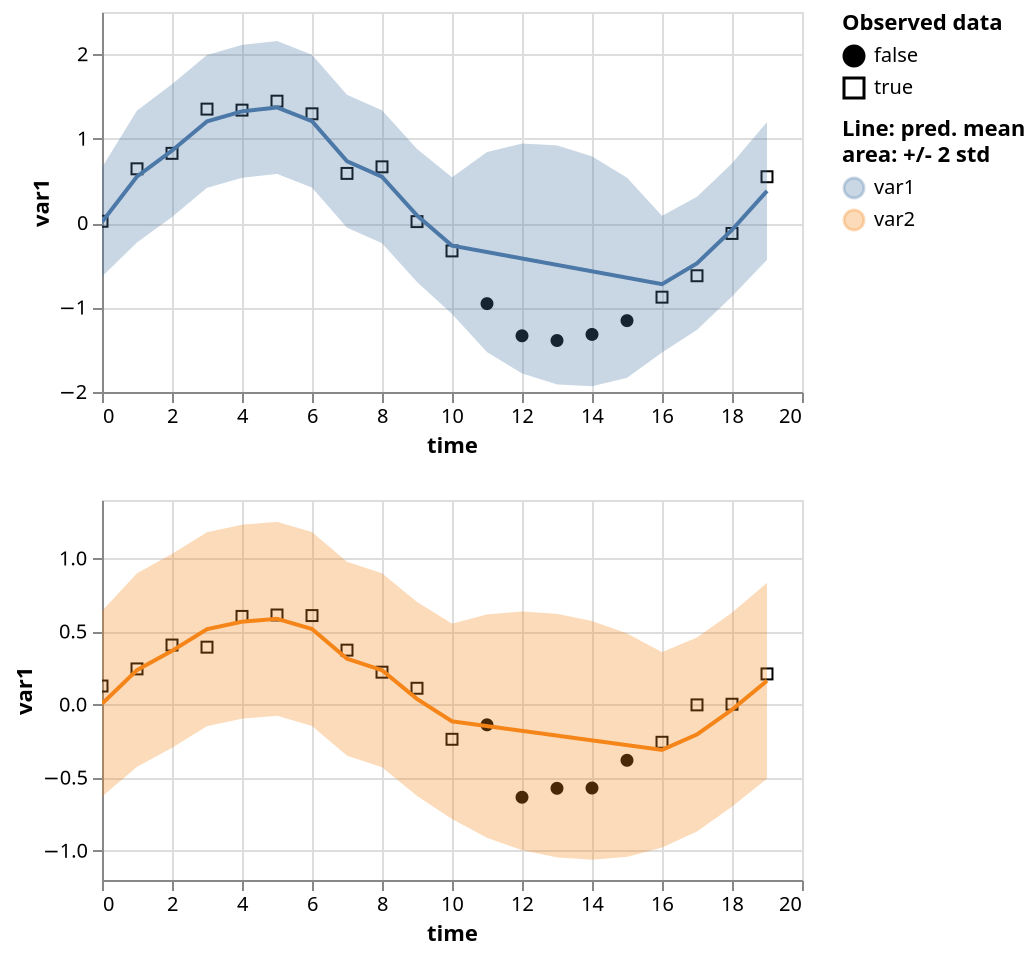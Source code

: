 {
  "$schema": "https://vega.github.io/schema/vega-lite/v5.2.0.json",
  "config": {
    "view": {
      "continuousHeight": 300,
      "continuousWidth": 400
    }
  },
  "datasets": {
    "data-48b700245a045a6c362f2d606ef0e6f8": [
      {
        "err_high": 0.6409844160079956,
        "err_low": -0.6292216777801514,
        "is_present": true,
        "mean": 0.005881383549422026,
        "std": 0.31755152344703674,
        "time": 0,
        "value": 0.12720024585723877,
        "variable": "var2"
      },
      {
        "err_high": 0.8987842798233032,
        "err_low": -0.4256932735443115,
        "is_present": true,
        "mean": 0.23654548823833466,
        "std": 0.3311193883419037,
        "time": 1,
        "value": 0.24430516362190247,
        "variable": "var2"
      },
      {
        "err_high": 1.0315284729003906,
        "err_low": -0.29536697268486023,
        "is_present": true,
        "mean": 0.3680807650089264,
        "std": 0.3317238688468933,
        "time": 2,
        "value": 0.4076557159423828,
        "variable": "var2"
      },
      {
        "err_high": 1.1797749996185303,
        "err_low": -0.14723050594329834,
        "is_present": true,
        "mean": 0.516272246837616,
        "std": 0.33175137639045715,
        "time": 3,
        "value": 0.39302122592926025,
        "variable": "var2"
      },
      {
        "err_high": 1.230823278427124,
        "err_low": -0.0961872935295105,
        "is_present": true,
        "mean": 0.5673179626464844,
        "std": 0.33175262808799744,
        "time": 4,
        "value": 0.6035228371620178,
        "variable": "var2"
      },
      {
        "err_high": 1.2505959272384644,
        "err_low": -0.07641482353210449,
        "is_present": true,
        "mean": 0.5870905518531799,
        "std": 0.3317526876926422,
        "time": 5,
        "value": 0.6132457256317139,
        "variable": "var2"
      },
      {
        "err_high": 1.1807115077972412,
        "err_low": -0.1462993025779724,
        "is_present": true,
        "mean": 0.517206072807312,
        "std": 0.3317526876926422,
        "time": 6,
        "value": 0.6092246770858765,
        "variable": "var2"
      },
      {
        "err_high": 0.977389395236969,
        "err_low": -0.34962230920791626,
        "is_present": true,
        "mean": 0.31388354301452637,
        "std": 0.3317529261112213,
        "time": 7,
        "value": 0.37274307012557983,
        "variable": "var2"
      },
      {
        "err_high": 0.8986887335777283,
        "err_low": -0.4283425211906433,
        "is_present": true,
        "mean": 0.2351730912923813,
        "std": 0.3317578136920929,
        "time": 8,
        "value": 0.2218995988368988,
        "variable": "var2"
      },
      {
        "err_high": 0.7024391889572144,
        "err_low": -0.6250216960906982,
        "is_present": true,
        "mean": 0.03870875760912895,
        "std": 0.33186522126197815,
        "time": 9,
        "value": 0.11189596354961395,
        "variable": "var2"
      },
      {
        "err_high": 0.5539984703063965,
        "err_low": -0.782865047454834,
        "is_present": true,
        "mean": -0.11443331092596054,
        "std": 0.3342158794403076,
        "time": 10,
        "value": -0.23723864555358887,
        "variable": "var2"
      },
      {
        "err_high": 0.6174440383911133,
        "err_low": -0.9114327430725098,
        "is_present": false,
        "mean": -0.14699436724185944,
        "std": 0.38221919536590576,
        "time": 11,
        "value": -0.1382264792919159,
        "variable": "var2"
      },
      {
        "err_high": 0.6370872259140015,
        "err_low": -0.9961980581283569,
        "is_present": false,
        "mean": -0.17955541610717773,
        "std": 0.4083213210105896,
        "time": 12,
        "value": -0.6338081955909729,
        "variable": "var2"
      },
      {
        "err_high": 0.6212011575698853,
        "err_low": -1.0454341173171997,
        "is_present": false,
        "mean": -0.21211646497249603,
        "std": 0.41665881872177124,
        "time": 13,
        "value": -0.5726418495178223,
        "variable": "var2"
      },
      {
        "err_high": 0.5719653367996216,
        "err_low": -1.0613203048706055,
        "is_present": false,
        "mean": -0.24467751383781433,
        "std": 0.40832141041755676,
        "time": 14,
        "value": -0.5706967711448669,
        "variable": "var2"
      },
      {
        "err_high": 0.48720023036003113,
        "err_low": -1.0416773557662964,
        "is_present": false,
        "mean": -0.2772385776042938,
        "std": 0.3822194039821625,
        "time": 15,
        "value": -0.3810349106788635,
        "variable": "var2"
      },
      {
        "err_high": 0.3586329221725464,
        "err_low": -0.9782321453094482,
        "is_present": true,
        "mean": -0.3097996115684509,
        "std": 0.33421626687049866,
        "time": 16,
        "value": -0.25763559341430664,
        "variable": "var2"
      },
      {
        "err_high": 0.45975151658058167,
        "err_low": -0.8677365779876709,
        "is_present": true,
        "mean": -0.20399251580238342,
        "std": 0.33187201619148254,
        "time": 17,
        "value": -0.0019041597843170166,
        "variable": "var2"
      },
      {
        "err_high": 0.6295068264007568,
        "err_low": -0.6981137990951538,
        "is_present": true,
        "mean": -0.03430350124835968,
        "std": 0.33190515637397766,
        "time": 18,
        "value": 0.0025967112742364407,
        "variable": "var2"
      },
      {
        "err_high": 0.8331906795501709,
        "err_low": -0.5066992044448853,
        "is_present": true,
        "mean": 0.16324570775032043,
        "std": 0.33497247099876404,
        "time": 19,
        "value": 0.20999084413051605,
        "variable": "var2"
      }
    ],
    "data-98c0c474db0967964b1955b0404e15d5": [
      {
        "err_high": 0.6604620218276978,
        "err_low": -0.633015513420105,
        "is_present": true,
        "mean": 0.013723227195441723,
        "std": 0.3233693838119507,
        "time": 0,
        "value": 0.021839765831828117,
        "variable": "var1"
      },
      {
        "err_high": 1.3329253196716309,
        "err_low": -0.22904640436172485,
        "is_present": true,
        "mean": 0.5519394278526306,
        "std": 0.39049291610717773,
        "time": 1,
        "value": 0.6430203914642334,
        "variable": "var1"
      },
      {
        "err_high": 1.6454076766967773,
        "err_low": 0.07230252027511597,
        "is_present": true,
        "mean": 0.8588550686836243,
        "std": 0.39327627420425415,
        "time": 2,
        "value": 0.8260316848754883,
        "variable": "var1"
      },
      {
        "err_high": 1.9914401769638062,
        "err_low": 0.41783010959625244,
        "is_present": true,
        "mean": 1.2046351432800293,
        "std": 0.3934025168418884,
        "time": 3,
        "value": 1.3499749898910522,
        "variable": "var1"
      },
      {
        "err_high": 2.110558271408081,
        "err_low": 0.5369252562522888,
        "is_present": true,
        "mean": 1.3237417936325073,
        "std": 0.39340826869010925,
        "time": 4,
        "value": 1.3380087614059448,
        "variable": "var1"
      },
      {
        "err_high": 2.1566948890686035,
        "err_low": 0.5830609202384949,
        "is_present": true,
        "mean": 1.3698779344558716,
        "std": 0.39340850710868835,
        "time": 5,
        "value": 1.4440544843673706,
        "variable": "var1"
      },
      {
        "err_high": 1.993631362915039,
        "err_low": 0.419996976852417,
        "is_present": true,
        "mean": 1.206814169883728,
        "std": 0.3934085965156555,
        "time": 6,
        "value": 1.2944588661193848,
        "variable": "var1"
      },
      {
        "err_high": 1.519214153289795,
        "err_low": -0.054424285888671875,
        "is_present": true,
        "mean": 0.7323949337005615,
        "std": 0.3934096097946167,
        "time": 7,
        "value": 0.5884935855865479,
        "variable": "var1"
      },
      {
        "err_high": 1.3356013298034668,
        "err_low": -0.2381269335746765,
        "is_present": true,
        "mean": 0.5487371683120728,
        "std": 0.39343205094337463,
        "time": 8,
        "value": 0.6665701270103455,
        "variable": "var1"
      },
      {
        "err_high": 0.8781703114509583,
        "err_low": -0.6975294947624207,
        "is_present": true,
        "mean": 0.09032043069601059,
        "std": 0.3939249515533447,
        "time": 9,
        "value": 0.017695942893624306,
        "variable": "var1"
      },
      {
        "err_high": 0.5421895384788513,
        "err_low": -1.07621169090271,
        "is_present": true,
        "mean": -0.26701104640960693,
        "std": 0.4046002924442291,
        "time": 10,
        "value": -0.32921695709228516,
        "variable": "var1"
      },
      {
        "err_high": 0.8418214321136475,
        "err_low": -1.5277950763702393,
        "is_present": false,
        "mean": -0.3429868519306183,
        "std": 0.5924041271209717,
        "time": 11,
        "value": -0.9536969661712646,
        "variable": "var1"
      },
      {
        "err_high": 0.9423420429229736,
        "err_low": -1.7802672386169434,
        "is_present": false,
        "mean": -0.41896259784698486,
        "std": 0.6806523203849792,
        "time": 12,
        "value": -1.334449291229248,
        "variable": "var1"
      },
      {
        "err_high": 0.9203156232833862,
        "err_low": -1.9101923704147339,
        "is_present": false,
        "mean": -0.4949384033679962,
        "std": 0.70762699842453,
        "time": 13,
        "value": -1.3903735876083374,
        "variable": "var1"
      },
      {
        "err_high": 0.7903910875320435,
        "err_low": -1.932219386100769,
        "is_present": false,
        "mean": -0.5709141492843628,
        "std": 0.6806526184082031,
        "time": 14,
        "value": -1.3181822299957275,
        "variable": "var1"
      },
      {
        "err_high": 0.537919819355011,
        "err_low": -1.8316998481750488,
        "is_present": false,
        "mean": -0.6468899846076965,
        "std": 0.5924049019813538,
        "time": 15,
        "value": -1.155019998550415,
        "variable": "var1"
      },
      {
        "err_high": 0.0863383412361145,
        "err_low": -1.5320699214935303,
        "is_present": true,
        "mean": -0.7228657603263855,
        "std": 0.40460205078125,
        "time": 16,
        "value": -0.8769981265068054,
        "variable": "var1"
      },
      {
        "err_high": 0.31192973256111145,
        "err_low": -1.26389479637146,
        "is_present": true,
        "mean": -0.47598251700401306,
        "std": 0.39395612478256226,
        "time": 17,
        "value": -0.6234303712844849,
        "variable": "var1"
      },
      {
        "err_high": 0.7081747055053711,
        "err_low": -0.8682577610015869,
        "is_present": true,
        "mean": -0.08004149794578552,
        "std": 0.3941081166267395,
        "time": 18,
        "value": -0.1223888099193573,
        "variable": "var1"
      },
      {
        "err_high": 1.1968915462493896,
        "err_low": -0.43507835268974304,
        "is_present": true,
        "mean": 0.3809066116809845,
        "std": 0.40799248218536377,
        "time": 19,
        "value": 0.5490113496780396,
        "variable": "var1"
      }
    ]
  },
  "params": [
    {
      "bind": "scales",
      "name": "param_17",
      "select": {
        "encodings": [
          "x"
        ],
        "type": "interval"
      },
      "views": [
        "view_7",
        "view_8"
      ]
    }
  ],
  "vconcat": [
    {
      "data": {
        "name": "data-98c0c474db0967964b1955b0404e15d5"
      },
      "hconcat": [
        {
          "height": 190,
          "layer": [
            {
              "encoding": {
                "fill": {
                  "field": "is_present",
                  "legend": {
                    "title": [
                      "Observed data"
                    ]
                  },
                  "scale": {
                    "range": [
                      "black",
                      "#ffffff00"
                    ]
                  },
                  "type": "nominal"
                },
                "shape": {
                  "field": "is_present",
                  "type": "nominal"
                },
                "x": {
                  "axis": {
                    "domain": true,
                    "labels": true,
                    "ticks": true,
                    "title": "time"
                  },
                  "field": "time",
                  "type": "quantitative"
                },
                "y": {
                  "field": "value",
                  "scale": {
                    "zero": false
                  },
                  "title": "var1",
                  "type": "quantitative"
                }
              },
              "mark": {
                "color": "black",
                "fillOpacity": 1,
                "strokeWidth": 1,
                "type": "point"
              }
            },
            {
              "encoding": {
                "color": {
                  "field": "variable",
                  "legend": {
                    "title": [
                      "Line: pred. mean",
                      "area: +/- 2 std"
                    ]
                  },
                  "type": "nominal"
                },
                "x": {
                  "field": "time",
                  "type": "quantitative"
                },
                "y": {
                  "field": "err_low",
                  "scale": {
                    "zero": false
                  },
                  "title": "var1",
                  "type": "quantitative"
                },
                "y2": {
                  "field": "err_high"
                }
              },
              "mark": "errorband",
              "name": "view_7"
            },
            {
              "encoding": {
                "color": {
                  "field": "variable",
                  "type": "nominal"
                },
                "x": {
                  "field": "time",
                  "type": "quantitative"
                },
                "y": {
                  "field": "mean",
                  "scale": {
                    "zero": false
                  },
                  "title": "var1",
                  "type": "quantitative"
                }
              },
              "mark": "line"
            }
          ],
          "title": "",
          "width": 350
        }
      ]
    },
    {
      "data": {
        "name": "data-48b700245a045a6c362f2d606ef0e6f8"
      },
      "hconcat": [
        {
          "height": 190,
          "layer": [
            {
              "encoding": {
                "fill": {
                  "field": "is_present",
                  "legend": {
                    "title": [
                      "Observed data"
                    ]
                  },
                  "scale": {
                    "range": [
                      "black",
                      "#ffffff00"
                    ]
                  },
                  "type": "nominal"
                },
                "shape": {
                  "field": "is_present",
                  "type": "nominal"
                },
                "x": {
                  "axis": {
                    "domain": true,
                    "labels": true,
                    "ticks": true,
                    "title": "time"
                  },
                  "field": "time",
                  "type": "quantitative"
                },
                "y": {
                  "field": "value",
                  "scale": {
                    "zero": false
                  },
                  "title": "var1",
                  "type": "quantitative"
                }
              },
              "mark": {
                "color": "black",
                "fillOpacity": 1,
                "strokeWidth": 1,
                "type": "point"
              }
            },
            {
              "encoding": {
                "color": {
                  "field": "variable",
                  "legend": {
                    "title": [
                      "Line: pred. mean",
                      "area: +/- 2 std"
                    ]
                  },
                  "type": "nominal"
                },
                "x": {
                  "field": "time",
                  "type": "quantitative"
                },
                "y": {
                  "field": "err_low",
                  "scale": {
                    "zero": false
                  },
                  "title": "var1",
                  "type": "quantitative"
                },
                "y2": {
                  "field": "err_high"
                }
              },
              "mark": "errorband",
              "name": "view_8"
            },
            {
              "encoding": {
                "color": {
                  "field": "variable",
                  "type": "nominal"
                },
                "x": {
                  "field": "time",
                  "type": "quantitative"
                },
                "y": {
                  "field": "mean",
                  "scale": {
                    "zero": false
                  },
                  "title": "var1",
                  "type": "quantitative"
                }
              },
              "mark": "line"
            }
          ],
          "title": "",
          "width": 350
        }
      ]
    }
  ]
}